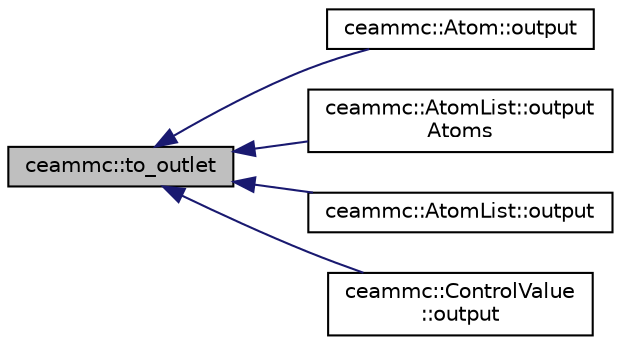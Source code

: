 digraph "ceammc::to_outlet"
{
  edge [fontname="Helvetica",fontsize="10",labelfontname="Helvetica",labelfontsize="10"];
  node [fontname="Helvetica",fontsize="10",shape=record];
  rankdir="LR";
  Node1 [label="ceammc::to_outlet",height=0.2,width=0.4,color="black", fillcolor="grey75", style="filled" fontcolor="black"];
  Node1 -> Node2 [dir="back",color="midnightblue",fontsize="10",style="solid",fontname="Helvetica"];
  Node2 [label="ceammc::Atom::output",height=0.2,width=0.4,color="black", fillcolor="white", style="filled",URL="$classceammc_1_1_atom.html#aad55d8d25f247d50a8cc4980c33ed595",tooltip="outputs atom to given outlet "];
  Node1 -> Node3 [dir="back",color="midnightblue",fontsize="10",style="solid",fontname="Helvetica"];
  Node3 [label="ceammc::AtomList::output\lAtoms",height=0.2,width=0.4,color="black", fillcolor="white", style="filled",URL="$classceammc_1_1_atom_list.html#ad9ab20dba34f17a62c10d842231b97a9",tooltip="output list atoms separatly, one by one "];
  Node1 -> Node4 [dir="back",color="midnightblue",fontsize="10",style="solid",fontname="Helvetica"];
  Node4 [label="ceammc::AtomList::output",height=0.2,width=0.4,color="black", fillcolor="white", style="filled",URL="$classceammc_1_1_atom_list.html#a0c9b1478f4d137abaea403b33cff6c2c"];
  Node1 -> Node5 [dir="back",color="midnightblue",fontsize="10",style="solid",fontname="Helvetica"];
  Node5 [label="ceammc::ControlValue\l::output",height=0.2,width=0.4,color="black", fillcolor="white", style="filled",URL="$classceammc_1_1_control_value.html#a4478bdc9f6cac8c5031042dff07a2e04"];
}
